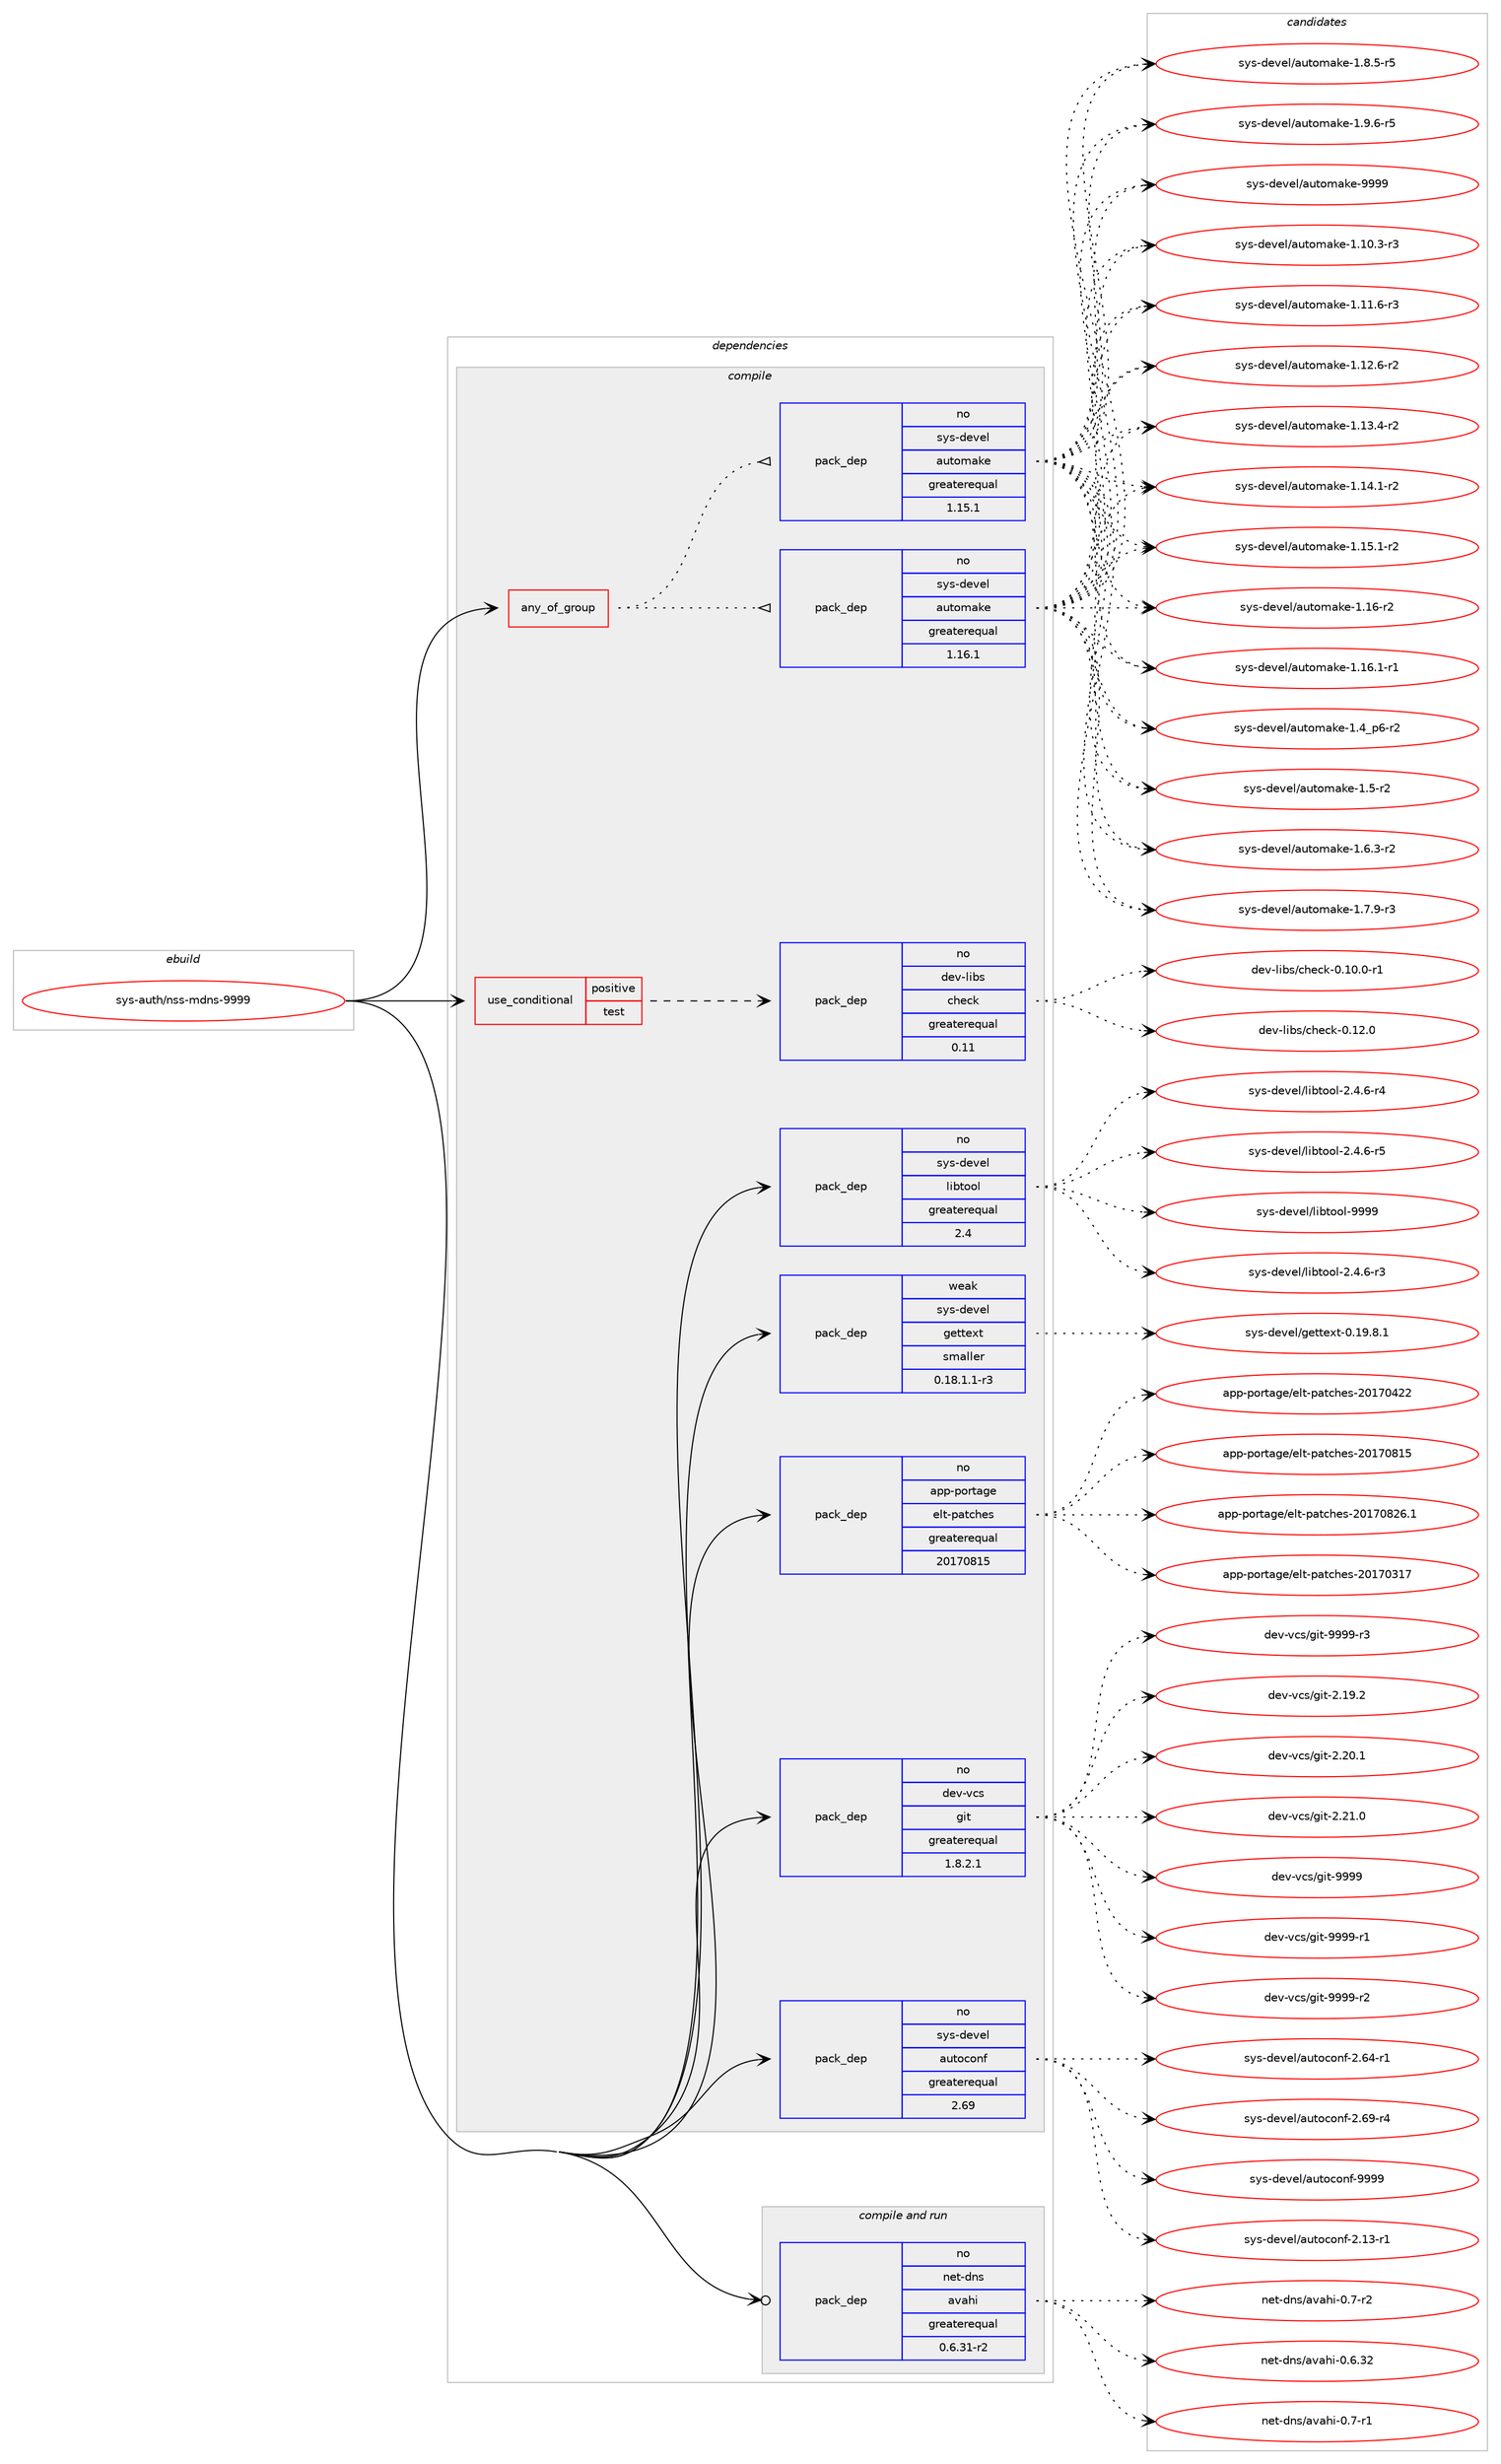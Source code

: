 digraph prolog {

# *************
# Graph options
# *************

newrank=true;
concentrate=true;
compound=true;
graph [rankdir=LR,fontname=Helvetica,fontsize=10,ranksep=1.5];#, ranksep=2.5, nodesep=0.2];
edge  [arrowhead=vee];
node  [fontname=Helvetica,fontsize=10];

# **********
# The ebuild
# **********

subgraph cluster_leftcol {
color=gray;
rank=same;
label=<<i>ebuild</i>>;
id [label="sys-auth/nss-mdns-9999", color=red, width=4, href="../sys-auth/nss-mdns-9999.svg"];
}

# ****************
# The dependencies
# ****************

subgraph cluster_midcol {
color=gray;
label=<<i>dependencies</i>>;
subgraph cluster_compile {
fillcolor="#eeeeee";
style=filled;
label=<<i>compile</i>>;
subgraph any27226 {
dependency1717244 [label=<<TABLE BORDER="0" CELLBORDER="1" CELLSPACING="0" CELLPADDING="4"><TR><TD CELLPADDING="10">any_of_group</TD></TR></TABLE>>, shape=none, color=red];subgraph pack1231403 {
dependency1717245 [label=<<TABLE BORDER="0" CELLBORDER="1" CELLSPACING="0" CELLPADDING="4" WIDTH="220"><TR><TD ROWSPAN="6" CELLPADDING="30">pack_dep</TD></TR><TR><TD WIDTH="110">no</TD></TR><TR><TD>sys-devel</TD></TR><TR><TD>automake</TD></TR><TR><TD>greaterequal</TD></TR><TR><TD>1.16.1</TD></TR></TABLE>>, shape=none, color=blue];
}
dependency1717244:e -> dependency1717245:w [weight=20,style="dotted",arrowhead="oinv"];
subgraph pack1231404 {
dependency1717246 [label=<<TABLE BORDER="0" CELLBORDER="1" CELLSPACING="0" CELLPADDING="4" WIDTH="220"><TR><TD ROWSPAN="6" CELLPADDING="30">pack_dep</TD></TR><TR><TD WIDTH="110">no</TD></TR><TR><TD>sys-devel</TD></TR><TR><TD>automake</TD></TR><TR><TD>greaterequal</TD></TR><TR><TD>1.15.1</TD></TR></TABLE>>, shape=none, color=blue];
}
dependency1717244:e -> dependency1717246:w [weight=20,style="dotted",arrowhead="oinv"];
}
id:e -> dependency1717244:w [weight=20,style="solid",arrowhead="vee"];
subgraph cond457738 {
dependency1717247 [label=<<TABLE BORDER="0" CELLBORDER="1" CELLSPACING="0" CELLPADDING="4"><TR><TD ROWSPAN="3" CELLPADDING="10">use_conditional</TD></TR><TR><TD>positive</TD></TR><TR><TD>test</TD></TR></TABLE>>, shape=none, color=red];
subgraph pack1231405 {
dependency1717248 [label=<<TABLE BORDER="0" CELLBORDER="1" CELLSPACING="0" CELLPADDING="4" WIDTH="220"><TR><TD ROWSPAN="6" CELLPADDING="30">pack_dep</TD></TR><TR><TD WIDTH="110">no</TD></TR><TR><TD>dev-libs</TD></TR><TR><TD>check</TD></TR><TR><TD>greaterequal</TD></TR><TR><TD>0.11</TD></TR></TABLE>>, shape=none, color=blue];
}
dependency1717247:e -> dependency1717248:w [weight=20,style="dashed",arrowhead="vee"];
}
id:e -> dependency1717247:w [weight=20,style="solid",arrowhead="vee"];
subgraph pack1231406 {
dependency1717249 [label=<<TABLE BORDER="0" CELLBORDER="1" CELLSPACING="0" CELLPADDING="4" WIDTH="220"><TR><TD ROWSPAN="6" CELLPADDING="30">pack_dep</TD></TR><TR><TD WIDTH="110">no</TD></TR><TR><TD>app-portage</TD></TR><TR><TD>elt-patches</TD></TR><TR><TD>greaterequal</TD></TR><TR><TD>20170815</TD></TR></TABLE>>, shape=none, color=blue];
}
id:e -> dependency1717249:w [weight=20,style="solid",arrowhead="vee"];
subgraph pack1231407 {
dependency1717250 [label=<<TABLE BORDER="0" CELLBORDER="1" CELLSPACING="0" CELLPADDING="4" WIDTH="220"><TR><TD ROWSPAN="6" CELLPADDING="30">pack_dep</TD></TR><TR><TD WIDTH="110">no</TD></TR><TR><TD>dev-vcs</TD></TR><TR><TD>git</TD></TR><TR><TD>greaterequal</TD></TR><TR><TD>1.8.2.1</TD></TR></TABLE>>, shape=none, color=blue];
}
id:e -> dependency1717250:w [weight=20,style="solid",arrowhead="vee"];
subgraph pack1231408 {
dependency1717251 [label=<<TABLE BORDER="0" CELLBORDER="1" CELLSPACING="0" CELLPADDING="4" WIDTH="220"><TR><TD ROWSPAN="6" CELLPADDING="30">pack_dep</TD></TR><TR><TD WIDTH="110">no</TD></TR><TR><TD>sys-devel</TD></TR><TR><TD>autoconf</TD></TR><TR><TD>greaterequal</TD></TR><TR><TD>2.69</TD></TR></TABLE>>, shape=none, color=blue];
}
id:e -> dependency1717251:w [weight=20,style="solid",arrowhead="vee"];
subgraph pack1231409 {
dependency1717252 [label=<<TABLE BORDER="0" CELLBORDER="1" CELLSPACING="0" CELLPADDING="4" WIDTH="220"><TR><TD ROWSPAN="6" CELLPADDING="30">pack_dep</TD></TR><TR><TD WIDTH="110">no</TD></TR><TR><TD>sys-devel</TD></TR><TR><TD>libtool</TD></TR><TR><TD>greaterequal</TD></TR><TR><TD>2.4</TD></TR></TABLE>>, shape=none, color=blue];
}
id:e -> dependency1717252:w [weight=20,style="solid",arrowhead="vee"];
subgraph pack1231410 {
dependency1717253 [label=<<TABLE BORDER="0" CELLBORDER="1" CELLSPACING="0" CELLPADDING="4" WIDTH="220"><TR><TD ROWSPAN="6" CELLPADDING="30">pack_dep</TD></TR><TR><TD WIDTH="110">weak</TD></TR><TR><TD>sys-devel</TD></TR><TR><TD>gettext</TD></TR><TR><TD>smaller</TD></TR><TR><TD>0.18.1.1-r3</TD></TR></TABLE>>, shape=none, color=blue];
}
id:e -> dependency1717253:w [weight=20,style="solid",arrowhead="vee"];
}
subgraph cluster_compileandrun {
fillcolor="#eeeeee";
style=filled;
label=<<i>compile and run</i>>;
subgraph pack1231411 {
dependency1717254 [label=<<TABLE BORDER="0" CELLBORDER="1" CELLSPACING="0" CELLPADDING="4" WIDTH="220"><TR><TD ROWSPAN="6" CELLPADDING="30">pack_dep</TD></TR><TR><TD WIDTH="110">no</TD></TR><TR><TD>net-dns</TD></TR><TR><TD>avahi</TD></TR><TR><TD>greaterequal</TD></TR><TR><TD>0.6.31-r2</TD></TR></TABLE>>, shape=none, color=blue];
}
id:e -> dependency1717254:w [weight=20,style="solid",arrowhead="odotvee"];
}
subgraph cluster_run {
fillcolor="#eeeeee";
style=filled;
label=<<i>run</i>>;
}
}

# **************
# The candidates
# **************

subgraph cluster_choices {
rank=same;
color=gray;
label=<<i>candidates</i>>;

subgraph choice1231403 {
color=black;
nodesep=1;
choice11512111545100101118101108479711711611110997107101454946494846514511451 [label="sys-devel/automake-1.10.3-r3", color=red, width=4,href="../sys-devel/automake-1.10.3-r3.svg"];
choice11512111545100101118101108479711711611110997107101454946494946544511451 [label="sys-devel/automake-1.11.6-r3", color=red, width=4,href="../sys-devel/automake-1.11.6-r3.svg"];
choice11512111545100101118101108479711711611110997107101454946495046544511450 [label="sys-devel/automake-1.12.6-r2", color=red, width=4,href="../sys-devel/automake-1.12.6-r2.svg"];
choice11512111545100101118101108479711711611110997107101454946495146524511450 [label="sys-devel/automake-1.13.4-r2", color=red, width=4,href="../sys-devel/automake-1.13.4-r2.svg"];
choice11512111545100101118101108479711711611110997107101454946495246494511450 [label="sys-devel/automake-1.14.1-r2", color=red, width=4,href="../sys-devel/automake-1.14.1-r2.svg"];
choice11512111545100101118101108479711711611110997107101454946495346494511450 [label="sys-devel/automake-1.15.1-r2", color=red, width=4,href="../sys-devel/automake-1.15.1-r2.svg"];
choice1151211154510010111810110847971171161111099710710145494649544511450 [label="sys-devel/automake-1.16-r2", color=red, width=4,href="../sys-devel/automake-1.16-r2.svg"];
choice11512111545100101118101108479711711611110997107101454946495446494511449 [label="sys-devel/automake-1.16.1-r1", color=red, width=4,href="../sys-devel/automake-1.16.1-r1.svg"];
choice115121115451001011181011084797117116111109971071014549465295112544511450 [label="sys-devel/automake-1.4_p6-r2", color=red, width=4,href="../sys-devel/automake-1.4_p6-r2.svg"];
choice11512111545100101118101108479711711611110997107101454946534511450 [label="sys-devel/automake-1.5-r2", color=red, width=4,href="../sys-devel/automake-1.5-r2.svg"];
choice115121115451001011181011084797117116111109971071014549465446514511450 [label="sys-devel/automake-1.6.3-r2", color=red, width=4,href="../sys-devel/automake-1.6.3-r2.svg"];
choice115121115451001011181011084797117116111109971071014549465546574511451 [label="sys-devel/automake-1.7.9-r3", color=red, width=4,href="../sys-devel/automake-1.7.9-r3.svg"];
choice115121115451001011181011084797117116111109971071014549465646534511453 [label="sys-devel/automake-1.8.5-r5", color=red, width=4,href="../sys-devel/automake-1.8.5-r5.svg"];
choice115121115451001011181011084797117116111109971071014549465746544511453 [label="sys-devel/automake-1.9.6-r5", color=red, width=4,href="../sys-devel/automake-1.9.6-r5.svg"];
choice115121115451001011181011084797117116111109971071014557575757 [label="sys-devel/automake-9999", color=red, width=4,href="../sys-devel/automake-9999.svg"];
dependency1717245:e -> choice11512111545100101118101108479711711611110997107101454946494846514511451:w [style=dotted,weight="100"];
dependency1717245:e -> choice11512111545100101118101108479711711611110997107101454946494946544511451:w [style=dotted,weight="100"];
dependency1717245:e -> choice11512111545100101118101108479711711611110997107101454946495046544511450:w [style=dotted,weight="100"];
dependency1717245:e -> choice11512111545100101118101108479711711611110997107101454946495146524511450:w [style=dotted,weight="100"];
dependency1717245:e -> choice11512111545100101118101108479711711611110997107101454946495246494511450:w [style=dotted,weight="100"];
dependency1717245:e -> choice11512111545100101118101108479711711611110997107101454946495346494511450:w [style=dotted,weight="100"];
dependency1717245:e -> choice1151211154510010111810110847971171161111099710710145494649544511450:w [style=dotted,weight="100"];
dependency1717245:e -> choice11512111545100101118101108479711711611110997107101454946495446494511449:w [style=dotted,weight="100"];
dependency1717245:e -> choice115121115451001011181011084797117116111109971071014549465295112544511450:w [style=dotted,weight="100"];
dependency1717245:e -> choice11512111545100101118101108479711711611110997107101454946534511450:w [style=dotted,weight="100"];
dependency1717245:e -> choice115121115451001011181011084797117116111109971071014549465446514511450:w [style=dotted,weight="100"];
dependency1717245:e -> choice115121115451001011181011084797117116111109971071014549465546574511451:w [style=dotted,weight="100"];
dependency1717245:e -> choice115121115451001011181011084797117116111109971071014549465646534511453:w [style=dotted,weight="100"];
dependency1717245:e -> choice115121115451001011181011084797117116111109971071014549465746544511453:w [style=dotted,weight="100"];
dependency1717245:e -> choice115121115451001011181011084797117116111109971071014557575757:w [style=dotted,weight="100"];
}
subgraph choice1231404 {
color=black;
nodesep=1;
choice11512111545100101118101108479711711611110997107101454946494846514511451 [label="sys-devel/automake-1.10.3-r3", color=red, width=4,href="../sys-devel/automake-1.10.3-r3.svg"];
choice11512111545100101118101108479711711611110997107101454946494946544511451 [label="sys-devel/automake-1.11.6-r3", color=red, width=4,href="../sys-devel/automake-1.11.6-r3.svg"];
choice11512111545100101118101108479711711611110997107101454946495046544511450 [label="sys-devel/automake-1.12.6-r2", color=red, width=4,href="../sys-devel/automake-1.12.6-r2.svg"];
choice11512111545100101118101108479711711611110997107101454946495146524511450 [label="sys-devel/automake-1.13.4-r2", color=red, width=4,href="../sys-devel/automake-1.13.4-r2.svg"];
choice11512111545100101118101108479711711611110997107101454946495246494511450 [label="sys-devel/automake-1.14.1-r2", color=red, width=4,href="../sys-devel/automake-1.14.1-r2.svg"];
choice11512111545100101118101108479711711611110997107101454946495346494511450 [label="sys-devel/automake-1.15.1-r2", color=red, width=4,href="../sys-devel/automake-1.15.1-r2.svg"];
choice1151211154510010111810110847971171161111099710710145494649544511450 [label="sys-devel/automake-1.16-r2", color=red, width=4,href="../sys-devel/automake-1.16-r2.svg"];
choice11512111545100101118101108479711711611110997107101454946495446494511449 [label="sys-devel/automake-1.16.1-r1", color=red, width=4,href="../sys-devel/automake-1.16.1-r1.svg"];
choice115121115451001011181011084797117116111109971071014549465295112544511450 [label="sys-devel/automake-1.4_p6-r2", color=red, width=4,href="../sys-devel/automake-1.4_p6-r2.svg"];
choice11512111545100101118101108479711711611110997107101454946534511450 [label="sys-devel/automake-1.5-r2", color=red, width=4,href="../sys-devel/automake-1.5-r2.svg"];
choice115121115451001011181011084797117116111109971071014549465446514511450 [label="sys-devel/automake-1.6.3-r2", color=red, width=4,href="../sys-devel/automake-1.6.3-r2.svg"];
choice115121115451001011181011084797117116111109971071014549465546574511451 [label="sys-devel/automake-1.7.9-r3", color=red, width=4,href="../sys-devel/automake-1.7.9-r3.svg"];
choice115121115451001011181011084797117116111109971071014549465646534511453 [label="sys-devel/automake-1.8.5-r5", color=red, width=4,href="../sys-devel/automake-1.8.5-r5.svg"];
choice115121115451001011181011084797117116111109971071014549465746544511453 [label="sys-devel/automake-1.9.6-r5", color=red, width=4,href="../sys-devel/automake-1.9.6-r5.svg"];
choice115121115451001011181011084797117116111109971071014557575757 [label="sys-devel/automake-9999", color=red, width=4,href="../sys-devel/automake-9999.svg"];
dependency1717246:e -> choice11512111545100101118101108479711711611110997107101454946494846514511451:w [style=dotted,weight="100"];
dependency1717246:e -> choice11512111545100101118101108479711711611110997107101454946494946544511451:w [style=dotted,weight="100"];
dependency1717246:e -> choice11512111545100101118101108479711711611110997107101454946495046544511450:w [style=dotted,weight="100"];
dependency1717246:e -> choice11512111545100101118101108479711711611110997107101454946495146524511450:w [style=dotted,weight="100"];
dependency1717246:e -> choice11512111545100101118101108479711711611110997107101454946495246494511450:w [style=dotted,weight="100"];
dependency1717246:e -> choice11512111545100101118101108479711711611110997107101454946495346494511450:w [style=dotted,weight="100"];
dependency1717246:e -> choice1151211154510010111810110847971171161111099710710145494649544511450:w [style=dotted,weight="100"];
dependency1717246:e -> choice11512111545100101118101108479711711611110997107101454946495446494511449:w [style=dotted,weight="100"];
dependency1717246:e -> choice115121115451001011181011084797117116111109971071014549465295112544511450:w [style=dotted,weight="100"];
dependency1717246:e -> choice11512111545100101118101108479711711611110997107101454946534511450:w [style=dotted,weight="100"];
dependency1717246:e -> choice115121115451001011181011084797117116111109971071014549465446514511450:w [style=dotted,weight="100"];
dependency1717246:e -> choice115121115451001011181011084797117116111109971071014549465546574511451:w [style=dotted,weight="100"];
dependency1717246:e -> choice115121115451001011181011084797117116111109971071014549465646534511453:w [style=dotted,weight="100"];
dependency1717246:e -> choice115121115451001011181011084797117116111109971071014549465746544511453:w [style=dotted,weight="100"];
dependency1717246:e -> choice115121115451001011181011084797117116111109971071014557575757:w [style=dotted,weight="100"];
}
subgraph choice1231405 {
color=black;
nodesep=1;
choice1001011184510810598115479910410199107454846494846484511449 [label="dev-libs/check-0.10.0-r1", color=red, width=4,href="../dev-libs/check-0.10.0-r1.svg"];
choice100101118451081059811547991041019910745484649504648 [label="dev-libs/check-0.12.0", color=red, width=4,href="../dev-libs/check-0.12.0.svg"];
dependency1717248:e -> choice1001011184510810598115479910410199107454846494846484511449:w [style=dotted,weight="100"];
dependency1717248:e -> choice100101118451081059811547991041019910745484649504648:w [style=dotted,weight="100"];
}
subgraph choice1231406 {
color=black;
nodesep=1;
choice97112112451121111141169710310147101108116451129711699104101115455048495548514955 [label="app-portage/elt-patches-20170317", color=red, width=4,href="../app-portage/elt-patches-20170317.svg"];
choice97112112451121111141169710310147101108116451129711699104101115455048495548525050 [label="app-portage/elt-patches-20170422", color=red, width=4,href="../app-portage/elt-patches-20170422.svg"];
choice97112112451121111141169710310147101108116451129711699104101115455048495548564953 [label="app-portage/elt-patches-20170815", color=red, width=4,href="../app-portage/elt-patches-20170815.svg"];
choice971121124511211111411697103101471011081164511297116991041011154550484955485650544649 [label="app-portage/elt-patches-20170826.1", color=red, width=4,href="../app-portage/elt-patches-20170826.1.svg"];
dependency1717249:e -> choice97112112451121111141169710310147101108116451129711699104101115455048495548514955:w [style=dotted,weight="100"];
dependency1717249:e -> choice97112112451121111141169710310147101108116451129711699104101115455048495548525050:w [style=dotted,weight="100"];
dependency1717249:e -> choice97112112451121111141169710310147101108116451129711699104101115455048495548564953:w [style=dotted,weight="100"];
dependency1717249:e -> choice971121124511211111411697103101471011081164511297116991041011154550484955485650544649:w [style=dotted,weight="100"];
}
subgraph choice1231407 {
color=black;
nodesep=1;
choice10010111845118991154710310511645504649574650 [label="dev-vcs/git-2.19.2", color=red, width=4,href="../dev-vcs/git-2.19.2.svg"];
choice10010111845118991154710310511645504650484649 [label="dev-vcs/git-2.20.1", color=red, width=4,href="../dev-vcs/git-2.20.1.svg"];
choice10010111845118991154710310511645504650494648 [label="dev-vcs/git-2.21.0", color=red, width=4,href="../dev-vcs/git-2.21.0.svg"];
choice1001011184511899115471031051164557575757 [label="dev-vcs/git-9999", color=red, width=4,href="../dev-vcs/git-9999.svg"];
choice10010111845118991154710310511645575757574511449 [label="dev-vcs/git-9999-r1", color=red, width=4,href="../dev-vcs/git-9999-r1.svg"];
choice10010111845118991154710310511645575757574511450 [label="dev-vcs/git-9999-r2", color=red, width=4,href="../dev-vcs/git-9999-r2.svg"];
choice10010111845118991154710310511645575757574511451 [label="dev-vcs/git-9999-r3", color=red, width=4,href="../dev-vcs/git-9999-r3.svg"];
dependency1717250:e -> choice10010111845118991154710310511645504649574650:w [style=dotted,weight="100"];
dependency1717250:e -> choice10010111845118991154710310511645504650484649:w [style=dotted,weight="100"];
dependency1717250:e -> choice10010111845118991154710310511645504650494648:w [style=dotted,weight="100"];
dependency1717250:e -> choice1001011184511899115471031051164557575757:w [style=dotted,weight="100"];
dependency1717250:e -> choice10010111845118991154710310511645575757574511449:w [style=dotted,weight="100"];
dependency1717250:e -> choice10010111845118991154710310511645575757574511450:w [style=dotted,weight="100"];
dependency1717250:e -> choice10010111845118991154710310511645575757574511451:w [style=dotted,weight="100"];
}
subgraph choice1231408 {
color=black;
nodesep=1;
choice1151211154510010111810110847971171161119911111010245504649514511449 [label="sys-devel/autoconf-2.13-r1", color=red, width=4,href="../sys-devel/autoconf-2.13-r1.svg"];
choice1151211154510010111810110847971171161119911111010245504654524511449 [label="sys-devel/autoconf-2.64-r1", color=red, width=4,href="../sys-devel/autoconf-2.64-r1.svg"];
choice1151211154510010111810110847971171161119911111010245504654574511452 [label="sys-devel/autoconf-2.69-r4", color=red, width=4,href="../sys-devel/autoconf-2.69-r4.svg"];
choice115121115451001011181011084797117116111991111101024557575757 [label="sys-devel/autoconf-9999", color=red, width=4,href="../sys-devel/autoconf-9999.svg"];
dependency1717251:e -> choice1151211154510010111810110847971171161119911111010245504649514511449:w [style=dotted,weight="100"];
dependency1717251:e -> choice1151211154510010111810110847971171161119911111010245504654524511449:w [style=dotted,weight="100"];
dependency1717251:e -> choice1151211154510010111810110847971171161119911111010245504654574511452:w [style=dotted,weight="100"];
dependency1717251:e -> choice115121115451001011181011084797117116111991111101024557575757:w [style=dotted,weight="100"];
}
subgraph choice1231409 {
color=black;
nodesep=1;
choice1151211154510010111810110847108105981161111111084550465246544511451 [label="sys-devel/libtool-2.4.6-r3", color=red, width=4,href="../sys-devel/libtool-2.4.6-r3.svg"];
choice1151211154510010111810110847108105981161111111084550465246544511452 [label="sys-devel/libtool-2.4.6-r4", color=red, width=4,href="../sys-devel/libtool-2.4.6-r4.svg"];
choice1151211154510010111810110847108105981161111111084550465246544511453 [label="sys-devel/libtool-2.4.6-r5", color=red, width=4,href="../sys-devel/libtool-2.4.6-r5.svg"];
choice1151211154510010111810110847108105981161111111084557575757 [label="sys-devel/libtool-9999", color=red, width=4,href="../sys-devel/libtool-9999.svg"];
dependency1717252:e -> choice1151211154510010111810110847108105981161111111084550465246544511451:w [style=dotted,weight="100"];
dependency1717252:e -> choice1151211154510010111810110847108105981161111111084550465246544511452:w [style=dotted,weight="100"];
dependency1717252:e -> choice1151211154510010111810110847108105981161111111084550465246544511453:w [style=dotted,weight="100"];
dependency1717252:e -> choice1151211154510010111810110847108105981161111111084557575757:w [style=dotted,weight="100"];
}
subgraph choice1231410 {
color=black;
nodesep=1;
choice1151211154510010111810110847103101116116101120116454846495746564649 [label="sys-devel/gettext-0.19.8.1", color=red, width=4,href="../sys-devel/gettext-0.19.8.1.svg"];
dependency1717253:e -> choice1151211154510010111810110847103101116116101120116454846495746564649:w [style=dotted,weight="100"];
}
subgraph choice1231411 {
color=black;
nodesep=1;
choice1101011164510011011547971189710410545484654465150 [label="net-dns/avahi-0.6.32", color=red, width=4,href="../net-dns/avahi-0.6.32.svg"];
choice11010111645100110115479711897104105454846554511449 [label="net-dns/avahi-0.7-r1", color=red, width=4,href="../net-dns/avahi-0.7-r1.svg"];
choice11010111645100110115479711897104105454846554511450 [label="net-dns/avahi-0.7-r2", color=red, width=4,href="../net-dns/avahi-0.7-r2.svg"];
dependency1717254:e -> choice1101011164510011011547971189710410545484654465150:w [style=dotted,weight="100"];
dependency1717254:e -> choice11010111645100110115479711897104105454846554511449:w [style=dotted,weight="100"];
dependency1717254:e -> choice11010111645100110115479711897104105454846554511450:w [style=dotted,weight="100"];
}
}

}
